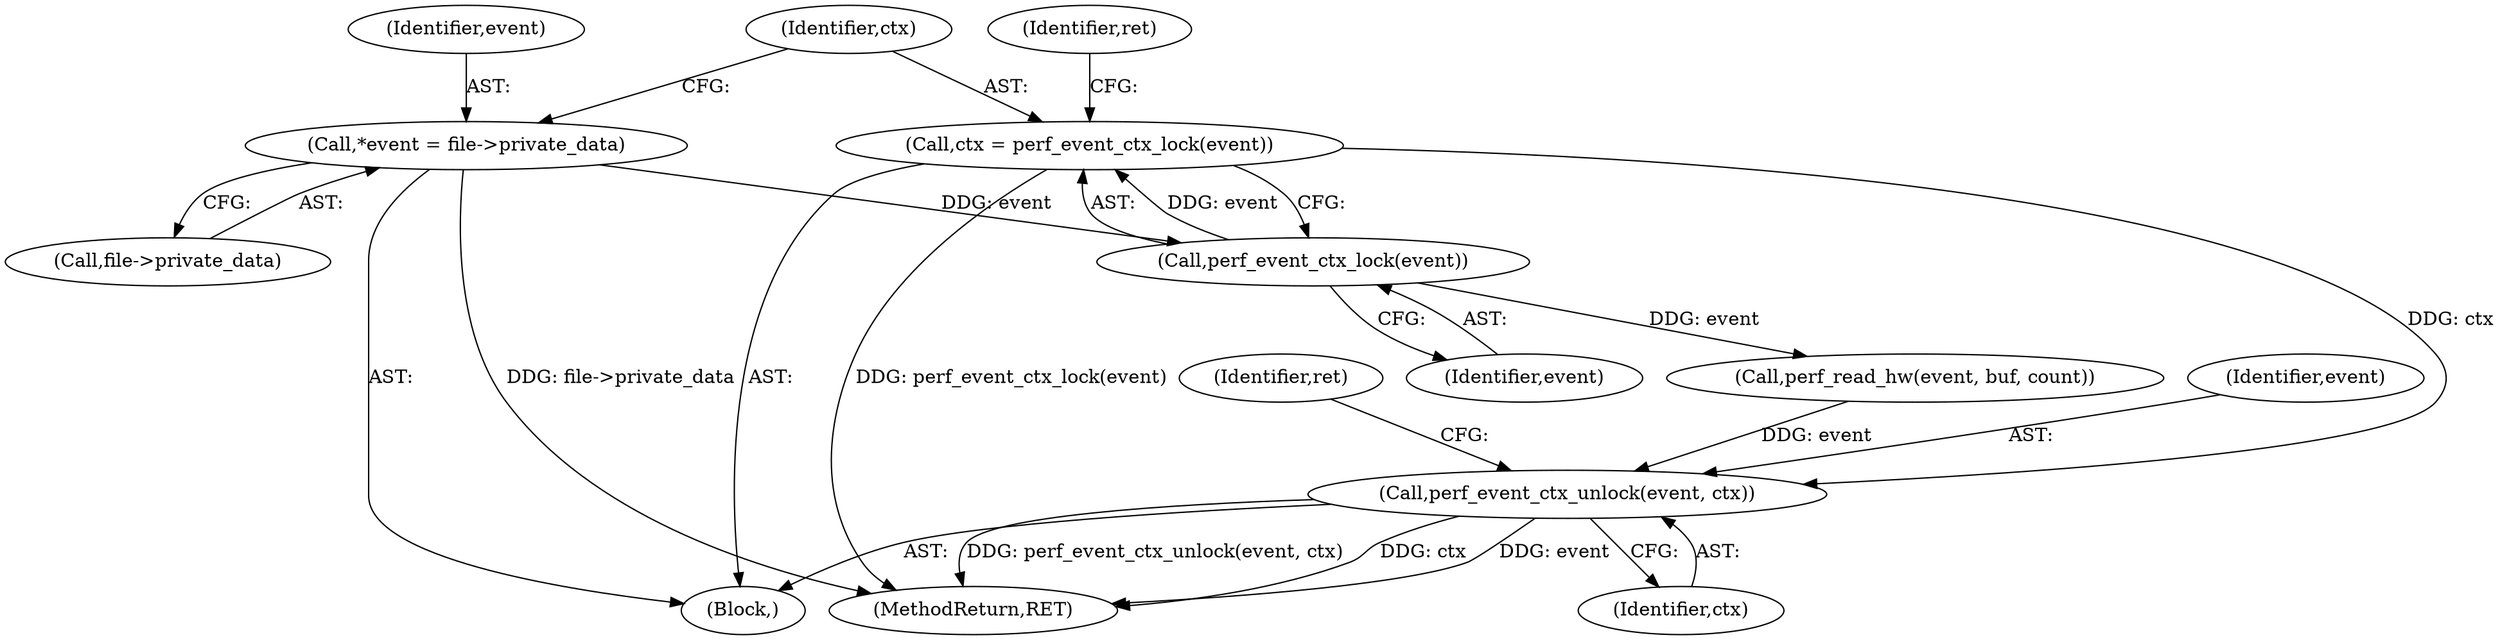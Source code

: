 digraph "0_linux_f63a8daa5812afef4f06c962351687e1ff9ccb2b_11@pointer" {
"1000114" [label="(Call,ctx = perf_event_ctx_lock(event))"];
"1000116" [label="(Call,perf_event_ctx_lock(event))"];
"1000107" [label="(Call,*event = file->private_data)"];
"1000124" [label="(Call,perf_event_ctx_unlock(event, ctx))"];
"1000109" [label="(Call,file->private_data)"];
"1000114" [label="(Call,ctx = perf_event_ctx_lock(event))"];
"1000108" [label="(Identifier,event)"];
"1000120" [label="(Call,perf_read_hw(event, buf, count))"];
"1000126" [label="(Identifier,ctx)"];
"1000105" [label="(Block,)"];
"1000115" [label="(Identifier,ctx)"];
"1000107" [label="(Call,*event = file->private_data)"];
"1000125" [label="(Identifier,event)"];
"1000124" [label="(Call,perf_event_ctx_unlock(event, ctx))"];
"1000119" [label="(Identifier,ret)"];
"1000116" [label="(Call,perf_event_ctx_lock(event))"];
"1000129" [label="(MethodReturn,RET)"];
"1000117" [label="(Identifier,event)"];
"1000128" [label="(Identifier,ret)"];
"1000114" -> "1000105"  [label="AST: "];
"1000114" -> "1000116"  [label="CFG: "];
"1000115" -> "1000114"  [label="AST: "];
"1000116" -> "1000114"  [label="AST: "];
"1000119" -> "1000114"  [label="CFG: "];
"1000114" -> "1000129"  [label="DDG: perf_event_ctx_lock(event)"];
"1000116" -> "1000114"  [label="DDG: event"];
"1000114" -> "1000124"  [label="DDG: ctx"];
"1000116" -> "1000117"  [label="CFG: "];
"1000117" -> "1000116"  [label="AST: "];
"1000107" -> "1000116"  [label="DDG: event"];
"1000116" -> "1000120"  [label="DDG: event"];
"1000107" -> "1000105"  [label="AST: "];
"1000107" -> "1000109"  [label="CFG: "];
"1000108" -> "1000107"  [label="AST: "];
"1000109" -> "1000107"  [label="AST: "];
"1000115" -> "1000107"  [label="CFG: "];
"1000107" -> "1000129"  [label="DDG: file->private_data"];
"1000124" -> "1000105"  [label="AST: "];
"1000124" -> "1000126"  [label="CFG: "];
"1000125" -> "1000124"  [label="AST: "];
"1000126" -> "1000124"  [label="AST: "];
"1000128" -> "1000124"  [label="CFG: "];
"1000124" -> "1000129"  [label="DDG: ctx"];
"1000124" -> "1000129"  [label="DDG: event"];
"1000124" -> "1000129"  [label="DDG: perf_event_ctx_unlock(event, ctx)"];
"1000120" -> "1000124"  [label="DDG: event"];
}
